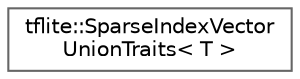 digraph "Graphical Class Hierarchy"
{
 // LATEX_PDF_SIZE
  bgcolor="transparent";
  edge [fontname=Helvetica,fontsize=10,labelfontname=Helvetica,labelfontsize=10];
  node [fontname=Helvetica,fontsize=10,shape=box,height=0.2,width=0.4];
  rankdir="LR";
  Node0 [id="Node000000",label="tflite::SparseIndexVector\lUnionTraits\< T \>",height=0.2,width=0.4,color="grey40", fillcolor="white", style="filled",URL="$structtflite_1_1_sparse_index_vector_union_traits.html",tooltip=" "];
}
